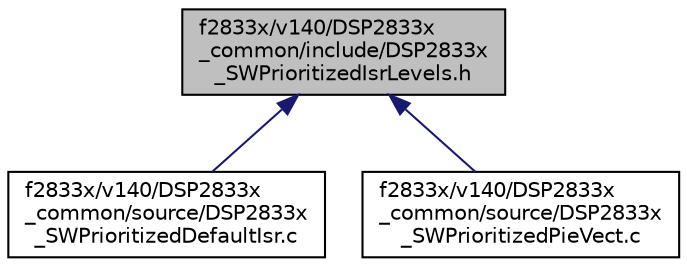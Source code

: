 digraph "f2833x/v140/DSP2833x_common/include/DSP2833x_SWPrioritizedIsrLevels.h"
{
  edge [fontname="Helvetica",fontsize="10",labelfontname="Helvetica",labelfontsize="10"];
  node [fontname="Helvetica",fontsize="10",shape=record];
  Node1 [label="f2833x/v140/DSP2833x\l_common/include/DSP2833x\l_SWPrioritizedIsrLevels.h",height=0.2,width=0.4,color="black", fillcolor="grey75", style="filled", fontcolor="black"];
  Node1 -> Node2 [dir="back",color="midnightblue",fontsize="10",style="solid",fontname="Helvetica"];
  Node2 [label="f2833x/v140/DSP2833x\l_common/source/DSP2833x\l_SWPrioritizedDefaultIsr.c",height=0.2,width=0.4,color="black", fillcolor="white", style="filled",URL="$_d_s_p2833x___s_w_prioritized_default_isr_8c.html"];
  Node1 -> Node3 [dir="back",color="midnightblue",fontsize="10",style="solid",fontname="Helvetica"];
  Node3 [label="f2833x/v140/DSP2833x\l_common/source/DSP2833x\l_SWPrioritizedPieVect.c",height=0.2,width=0.4,color="black", fillcolor="white", style="filled",URL="$_d_s_p2833x___s_w_prioritized_pie_vect_8c.html"];
}
